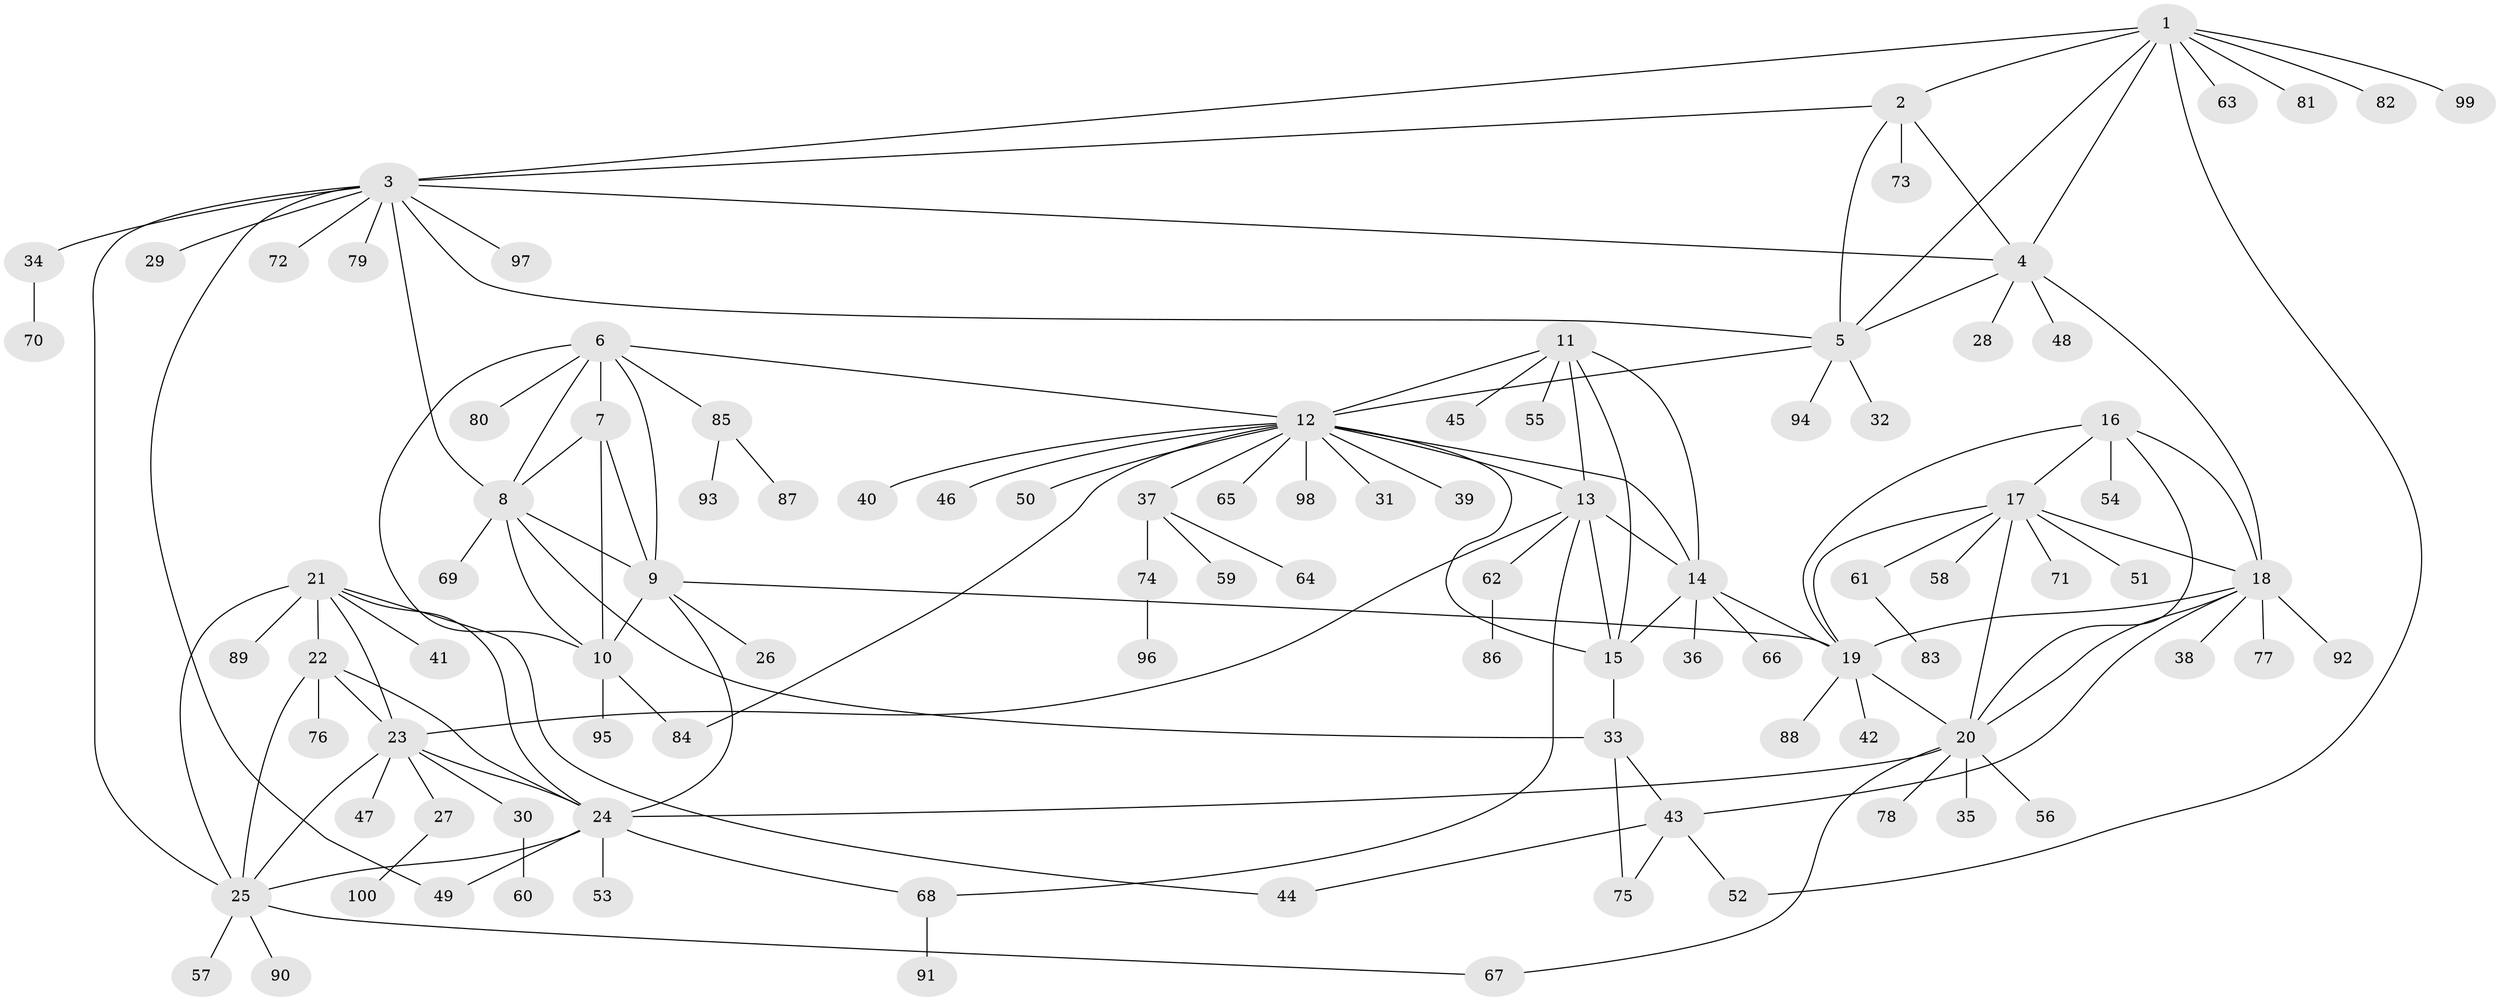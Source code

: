 // coarse degree distribution, {6: 0.02, 3: 0.02, 4: 0.04, 1: 0.84, 15: 0.02, 5: 0.02, 17: 0.02, 8: 0.02}
// Generated by graph-tools (version 1.1) at 2025/59/03/04/25 21:59:08]
// undirected, 100 vertices, 144 edges
graph export_dot {
graph [start="1"]
  node [color=gray90,style=filled];
  1;
  2;
  3;
  4;
  5;
  6;
  7;
  8;
  9;
  10;
  11;
  12;
  13;
  14;
  15;
  16;
  17;
  18;
  19;
  20;
  21;
  22;
  23;
  24;
  25;
  26;
  27;
  28;
  29;
  30;
  31;
  32;
  33;
  34;
  35;
  36;
  37;
  38;
  39;
  40;
  41;
  42;
  43;
  44;
  45;
  46;
  47;
  48;
  49;
  50;
  51;
  52;
  53;
  54;
  55;
  56;
  57;
  58;
  59;
  60;
  61;
  62;
  63;
  64;
  65;
  66;
  67;
  68;
  69;
  70;
  71;
  72;
  73;
  74;
  75;
  76;
  77;
  78;
  79;
  80;
  81;
  82;
  83;
  84;
  85;
  86;
  87;
  88;
  89;
  90;
  91;
  92;
  93;
  94;
  95;
  96;
  97;
  98;
  99;
  100;
  1 -- 2;
  1 -- 3;
  1 -- 4;
  1 -- 5;
  1 -- 52;
  1 -- 63;
  1 -- 81;
  1 -- 82;
  1 -- 99;
  2 -- 3;
  2 -- 4;
  2 -- 5;
  2 -- 73;
  3 -- 4;
  3 -- 5;
  3 -- 8;
  3 -- 25;
  3 -- 29;
  3 -- 34;
  3 -- 49;
  3 -- 72;
  3 -- 79;
  3 -- 97;
  4 -- 5;
  4 -- 18;
  4 -- 28;
  4 -- 48;
  5 -- 12;
  5 -- 32;
  5 -- 94;
  6 -- 7;
  6 -- 8;
  6 -- 9;
  6 -- 10;
  6 -- 12;
  6 -- 80;
  6 -- 85;
  7 -- 8;
  7 -- 9;
  7 -- 10;
  8 -- 9;
  8 -- 10;
  8 -- 33;
  8 -- 69;
  9 -- 10;
  9 -- 19;
  9 -- 24;
  9 -- 26;
  10 -- 84;
  10 -- 95;
  11 -- 12;
  11 -- 13;
  11 -- 14;
  11 -- 15;
  11 -- 45;
  11 -- 55;
  12 -- 13;
  12 -- 14;
  12 -- 15;
  12 -- 31;
  12 -- 37;
  12 -- 39;
  12 -- 40;
  12 -- 46;
  12 -- 50;
  12 -- 65;
  12 -- 84;
  12 -- 98;
  13 -- 14;
  13 -- 15;
  13 -- 23;
  13 -- 62;
  13 -- 68;
  14 -- 15;
  14 -- 19;
  14 -- 36;
  14 -- 66;
  15 -- 33;
  16 -- 17;
  16 -- 18;
  16 -- 19;
  16 -- 20;
  16 -- 54;
  17 -- 18;
  17 -- 19;
  17 -- 20;
  17 -- 51;
  17 -- 58;
  17 -- 61;
  17 -- 71;
  18 -- 19;
  18 -- 20;
  18 -- 38;
  18 -- 43;
  18 -- 77;
  18 -- 92;
  19 -- 20;
  19 -- 42;
  19 -- 88;
  20 -- 24;
  20 -- 35;
  20 -- 56;
  20 -- 67;
  20 -- 78;
  21 -- 22;
  21 -- 23;
  21 -- 24;
  21 -- 25;
  21 -- 41;
  21 -- 44;
  21 -- 89;
  22 -- 23;
  22 -- 24;
  22 -- 25;
  22 -- 76;
  23 -- 24;
  23 -- 25;
  23 -- 27;
  23 -- 30;
  23 -- 47;
  24 -- 25;
  24 -- 49;
  24 -- 53;
  24 -- 68;
  25 -- 57;
  25 -- 67;
  25 -- 90;
  27 -- 100;
  30 -- 60;
  33 -- 43;
  33 -- 75;
  34 -- 70;
  37 -- 59;
  37 -- 64;
  37 -- 74;
  43 -- 44;
  43 -- 52;
  43 -- 75;
  61 -- 83;
  62 -- 86;
  68 -- 91;
  74 -- 96;
  85 -- 87;
  85 -- 93;
}
